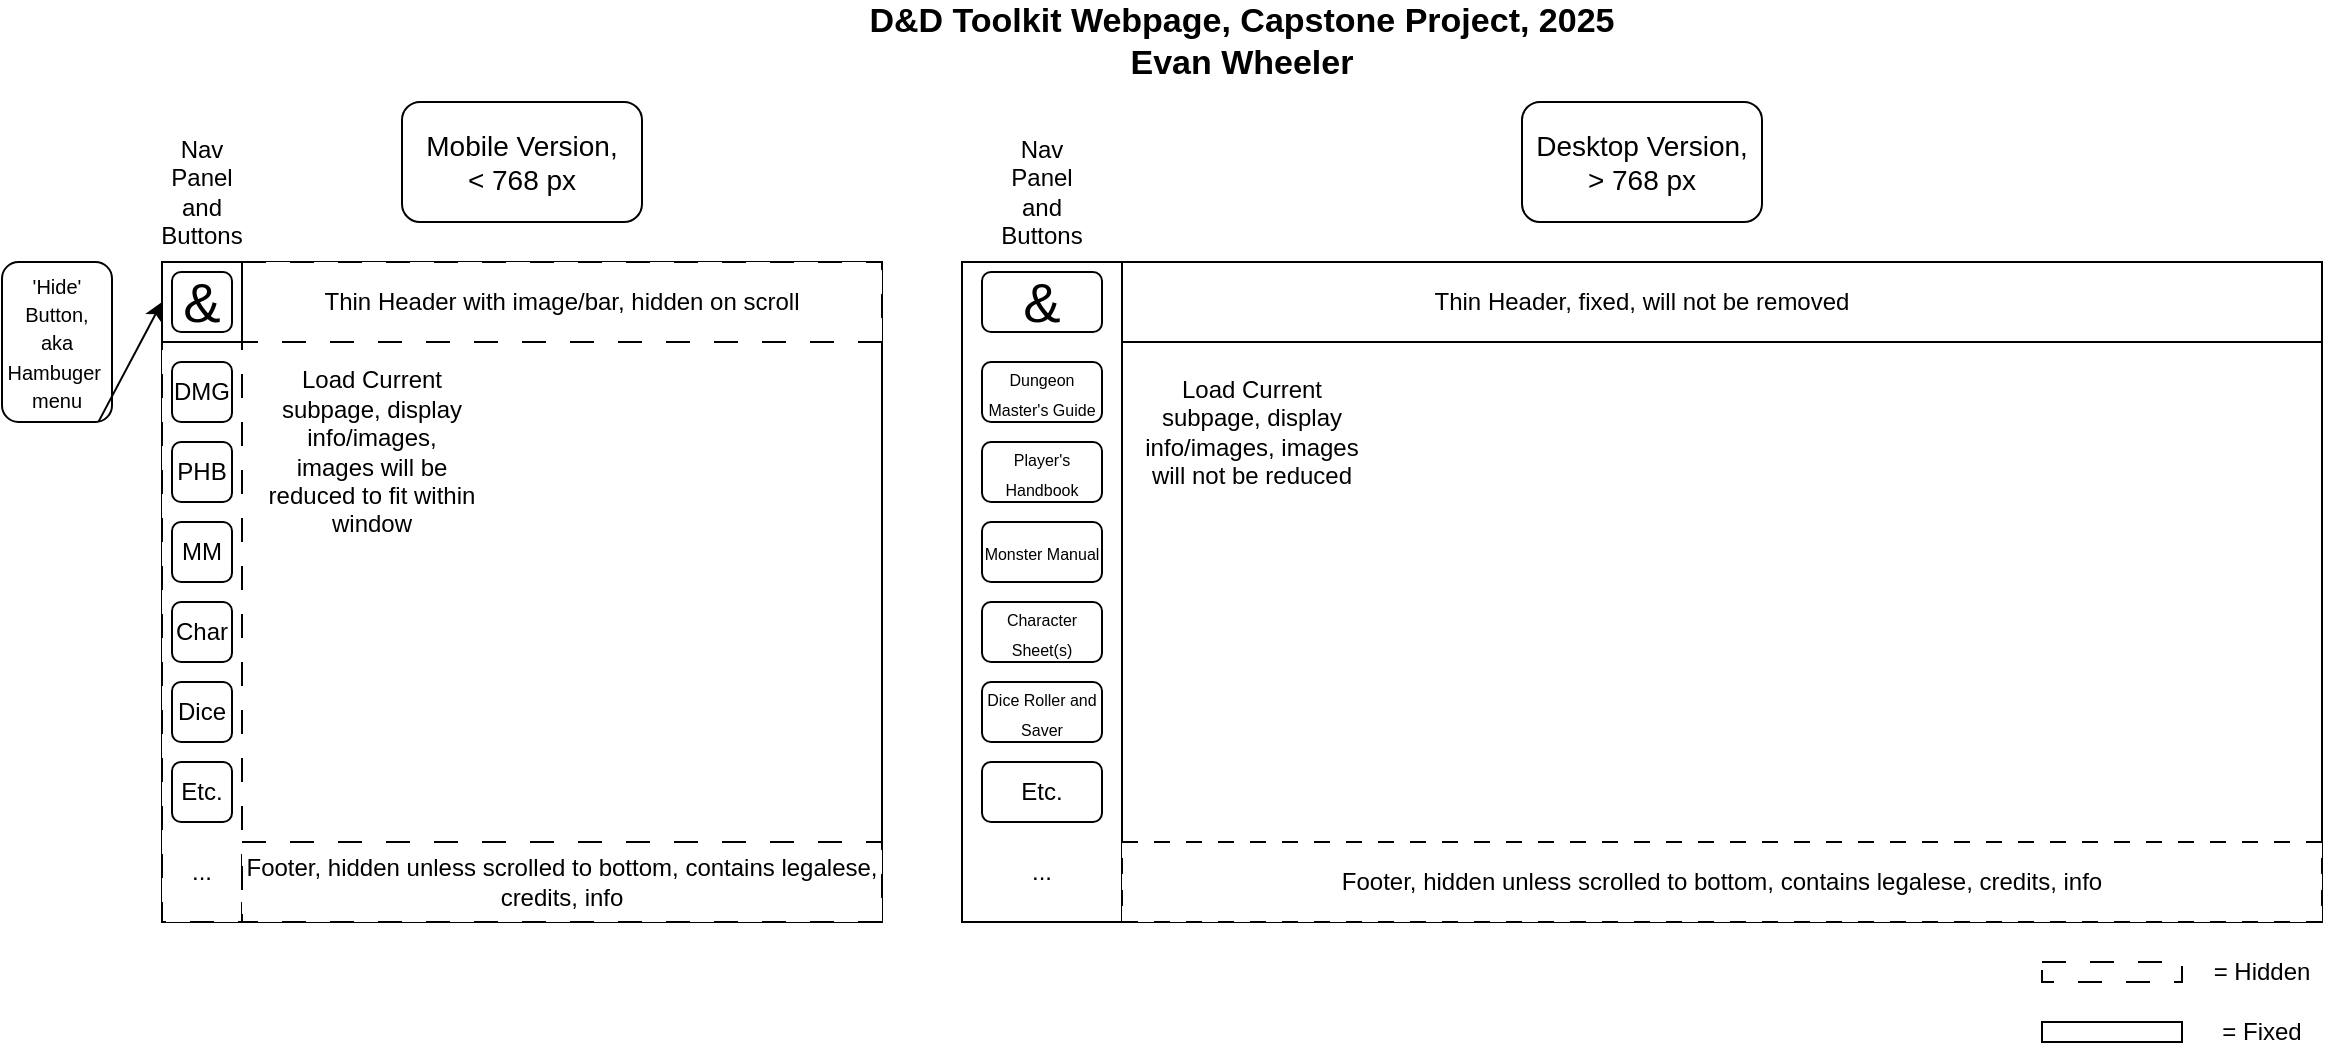 <mxfile version="27.1.6">
  <diagram name="Page-1" id="Nthi62DRn6deRU-0f1Of">
    <mxGraphModel dx="1377" dy="781" grid="1" gridSize="10" guides="1" tooltips="1" connect="1" arrows="1" fold="1" page="1" pageScale="1" pageWidth="850" pageHeight="1100" math="0" shadow="0" adaptiveColors="simple">
      <root>
        <mxCell id="0" />
        <mxCell id="1" parent="0" />
        <mxCell id="R_skdYYrgl4aK13wLpb1-3" value="&lt;div&gt;&lt;font style=&quot;font-size: 14px;&quot;&gt;Mobile Version,&lt;/font&gt;&lt;/div&gt;&lt;div&gt;&lt;font style=&quot;font-size: 14px;&quot;&gt;&amp;lt; 768 px&lt;/font&gt;&lt;/div&gt;" style="rounded=1;whiteSpace=wrap;html=1;fontFamily=Helvetica;" vertex="1" parent="1">
          <mxGeometry x="240" y="80" width="120" height="60" as="geometry" />
        </mxCell>
        <mxCell id="R_skdYYrgl4aK13wLpb1-4" value="&lt;div&gt;&lt;font style=&quot;font-size: 14px;&quot;&gt;Desktop&amp;nbsp;Version,&lt;/font&gt;&lt;/div&gt;&lt;div&gt;&lt;font style=&quot;font-size: 14px;&quot;&gt;&amp;gt; 768 px&lt;/font&gt;&lt;/div&gt;" style="rounded=1;whiteSpace=wrap;html=1;fontFamily=Helvetica;" vertex="1" parent="1">
          <mxGeometry x="800" y="80" width="120" height="60" as="geometry" />
        </mxCell>
        <mxCell id="R_skdYYrgl4aK13wLpb1-7" value="" style="rounded=0;whiteSpace=wrap;html=1;fontFamily=Helvetica;" vertex="1" parent="1">
          <mxGeometry x="120" y="160" width="360" height="330" as="geometry" />
        </mxCell>
        <mxCell id="R_skdYYrgl4aK13wLpb1-8" value="" style="rounded=0;whiteSpace=wrap;html=1;fontFamily=Helvetica;" vertex="1" parent="1">
          <mxGeometry x="520" y="160" width="680" height="330" as="geometry" />
        </mxCell>
        <mxCell id="R_skdYYrgl4aK13wLpb1-9" value="" style="rounded=0;whiteSpace=wrap;html=1;fontFamily=Helvetica;dashed=1;dashPattern=12 12;" vertex="1" parent="1">
          <mxGeometry x="120" y="160" width="40" height="330" as="geometry" />
        </mxCell>
        <mxCell id="R_skdYYrgl4aK13wLpb1-10" value="Thin Header, fixed, will not be removed" style="rounded=0;whiteSpace=wrap;html=1;fontFamily=Helvetica;" vertex="1" parent="1">
          <mxGeometry x="520" y="160" width="680" height="40" as="geometry" />
        </mxCell>
        <mxCell id="R_skdYYrgl4aK13wLpb1-12" value="DMG" style="rounded=1;whiteSpace=wrap;html=1;fontFamily=Helvetica;" vertex="1" parent="1">
          <mxGeometry x="125" y="210" width="30" height="30" as="geometry" />
        </mxCell>
        <mxCell id="R_skdYYrgl4aK13wLpb1-13" value="PHB" style="rounded=1;whiteSpace=wrap;html=1;fontFamily=Helvetica;" vertex="1" parent="1">
          <mxGeometry x="125" y="250" width="30" height="30" as="geometry" />
        </mxCell>
        <mxCell id="R_skdYYrgl4aK13wLpb1-14" value="MM" style="rounded=1;whiteSpace=wrap;html=1;fontFamily=Helvetica;" vertex="1" parent="1">
          <mxGeometry x="125" y="290" width="30" height="30" as="geometry" />
        </mxCell>
        <mxCell id="R_skdYYrgl4aK13wLpb1-15" value="Char" style="rounded=1;whiteSpace=wrap;html=1;fontFamily=Helvetica;" vertex="1" parent="1">
          <mxGeometry x="125" y="330" width="30" height="30" as="geometry" />
        </mxCell>
        <mxCell id="R_skdYYrgl4aK13wLpb1-16" value="Dice" style="rounded=1;whiteSpace=wrap;html=1;fontFamily=Helvetica;" vertex="1" parent="1">
          <mxGeometry x="125" y="370" width="30" height="30" as="geometry" />
        </mxCell>
        <mxCell id="R_skdYYrgl4aK13wLpb1-17" value="Etc." style="rounded=1;whiteSpace=wrap;html=1;fontFamily=Helvetica;" vertex="1" parent="1">
          <mxGeometry x="125" y="410" width="30" height="30" as="geometry" />
        </mxCell>
        <mxCell id="R_skdYYrgl4aK13wLpb1-18" value="Thin Header with image/bar, hidden on scroll" style="rounded=0;whiteSpace=wrap;html=1;fontFamily=Helvetica;dashed=1;dashPattern=12 12;" vertex="1" parent="1">
          <mxGeometry x="160" y="160" width="320" height="40" as="geometry" />
        </mxCell>
        <mxCell id="R_skdYYrgl4aK13wLpb1-19" value="Nav Panel and Buttons" style="text;html=1;align=center;verticalAlign=middle;whiteSpace=wrap;rounded=0;fontFamily=Helvetica;" vertex="1" parent="1">
          <mxGeometry x="120" y="90" width="40" height="70" as="geometry" />
        </mxCell>
        <mxCell id="R_skdYYrgl4aK13wLpb1-22" value="" style="rounded=0;whiteSpace=wrap;html=1;fontFamily=Helvetica;" vertex="1" parent="1">
          <mxGeometry x="120" y="160" width="40" height="40" as="geometry" />
        </mxCell>
        <mxCell id="R_skdYYrgl4aK13wLpb1-11" value="&lt;font style=&quot;font-size: 28px;&quot;&gt;&amp;amp;&lt;/font&gt;" style="rounded=1;whiteSpace=wrap;html=1;fontFamily=Helvetica;" vertex="1" parent="1">
          <mxGeometry x="125" y="165" width="30" height="30" as="geometry" />
        </mxCell>
        <mxCell id="R_skdYYrgl4aK13wLpb1-23" value="..." style="text;html=1;align=center;verticalAlign=middle;whiteSpace=wrap;rounded=0;fontFamily=Helvetica;" vertex="1" parent="1">
          <mxGeometry x="120" y="450" width="40" height="30" as="geometry" />
        </mxCell>
        <mxCell id="R_skdYYrgl4aK13wLpb1-26" value="" style="rounded=0;whiteSpace=wrap;html=1;fontFamily=Helvetica;" vertex="1" parent="1">
          <mxGeometry x="520" y="160" width="80" height="330" as="geometry" />
        </mxCell>
        <mxCell id="R_skdYYrgl4aK13wLpb1-29" value="&lt;font style=&quot;font-size: 8px;&quot;&gt;Dungeon Master&#39;s Guide&lt;/font&gt;" style="rounded=1;whiteSpace=wrap;html=1;fontFamily=Helvetica;" vertex="1" parent="1">
          <mxGeometry x="530" y="210" width="60" height="30" as="geometry" />
        </mxCell>
        <mxCell id="R_skdYYrgl4aK13wLpb1-30" value="&lt;font style=&quot;font-size: 8px;&quot;&gt;Player&#39;s Handbook&lt;/font&gt;" style="rounded=1;whiteSpace=wrap;html=1;fontFamily=Helvetica;" vertex="1" parent="1">
          <mxGeometry x="530" y="250" width="60" height="30" as="geometry" />
        </mxCell>
        <mxCell id="R_skdYYrgl4aK13wLpb1-31" value="&lt;font style=&quot;font-size: 8px;&quot;&gt;Monster Manual&lt;/font&gt;" style="rounded=1;whiteSpace=wrap;html=1;fontFamily=Helvetica;" vertex="1" parent="1">
          <mxGeometry x="530" y="290" width="60" height="30" as="geometry" />
        </mxCell>
        <mxCell id="R_skdYYrgl4aK13wLpb1-32" value="&lt;font style=&quot;font-size: 8px;&quot;&gt;Character Sheet(s)&lt;/font&gt;" style="rounded=1;whiteSpace=wrap;html=1;fontFamily=Helvetica;" vertex="1" parent="1">
          <mxGeometry x="530" y="330" width="60" height="30" as="geometry" />
        </mxCell>
        <mxCell id="R_skdYYrgl4aK13wLpb1-33" value="&lt;font style=&quot;font-size: 8px;&quot;&gt;Dice Roller and Saver&lt;/font&gt;" style="rounded=1;whiteSpace=wrap;html=1;fontFamily=Helvetica;" vertex="1" parent="1">
          <mxGeometry x="530" y="370" width="60" height="30" as="geometry" />
        </mxCell>
        <mxCell id="R_skdYYrgl4aK13wLpb1-34" value="Etc." style="rounded=1;whiteSpace=wrap;html=1;fontFamily=Helvetica;" vertex="1" parent="1">
          <mxGeometry x="530" y="410" width="60" height="30" as="geometry" />
        </mxCell>
        <mxCell id="R_skdYYrgl4aK13wLpb1-36" value="&lt;font style=&quot;font-size: 28px;&quot;&gt;&amp;amp;&lt;/font&gt;" style="rounded=1;whiteSpace=wrap;html=1;fontFamily=Helvetica;" vertex="1" parent="1">
          <mxGeometry x="530" y="165" width="60" height="30" as="geometry" />
        </mxCell>
        <mxCell id="R_skdYYrgl4aK13wLpb1-37" value="..." style="text;html=1;align=center;verticalAlign=middle;whiteSpace=wrap;rounded=0;fontFamily=Helvetica;" vertex="1" parent="1">
          <mxGeometry x="540" y="450" width="40" height="30" as="geometry" />
        </mxCell>
        <mxCell id="R_skdYYrgl4aK13wLpb1-38" value="Nav Panel and Buttons" style="text;html=1;align=center;verticalAlign=middle;whiteSpace=wrap;rounded=0;fontFamily=Helvetica;" vertex="1" parent="1">
          <mxGeometry x="540" y="90" width="40" height="70" as="geometry" />
        </mxCell>
        <mxCell id="R_skdYYrgl4aK13wLpb1-41" value="&lt;div&gt;&lt;font style=&quot;font-size: 10px;&quot;&gt;&#39;Hide&#39; Button,&lt;/font&gt;&lt;/div&gt;&lt;div&gt;&lt;font style=&quot;font-size: 10px;&quot;&gt;aka Hambuger&amp;nbsp;&lt;/font&gt;&lt;/div&gt;&lt;div&gt;&lt;font style=&quot;font-size: 10px;&quot;&gt;menu&lt;/font&gt;&lt;/div&gt;" style="rounded=1;whiteSpace=wrap;html=1;fontFamily=Helvetica;" vertex="1" parent="1">
          <mxGeometry x="40" y="160" width="55" height="80" as="geometry" />
        </mxCell>
        <mxCell id="R_skdYYrgl4aK13wLpb1-42" value="" style="endArrow=classic;html=1;rounded=0;exitX=0.879;exitY=0.996;exitDx=0;exitDy=0;entryX=0;entryY=0.5;entryDx=0;entryDy=0;exitPerimeter=0;fontFamily=Helvetica;" edge="1" parent="1" source="R_skdYYrgl4aK13wLpb1-41" target="R_skdYYrgl4aK13wLpb1-22">
          <mxGeometry width="50" height="50" relative="1" as="geometry">
            <mxPoint x="40" y="360" as="sourcePoint" />
            <mxPoint x="90" y="310" as="targetPoint" />
          </mxGeometry>
        </mxCell>
        <mxCell id="R_skdYYrgl4aK13wLpb1-44" value="&lt;div&gt;Load Current subpage, display info/images,&lt;/div&gt;&lt;div&gt;images will be reduced to fit within window&lt;/div&gt;" style="text;html=1;align=center;verticalAlign=middle;whiteSpace=wrap;rounded=0;fontFamily=Helvetica;" vertex="1" parent="1">
          <mxGeometry x="170" y="210" width="110" height="90" as="geometry" />
        </mxCell>
        <mxCell id="R_skdYYrgl4aK13wLpb1-45" value="Load Current subpage, display info/images, images will not be reduced" style="text;html=1;align=center;verticalAlign=middle;whiteSpace=wrap;rounded=0;fontFamily=Helvetica;" vertex="1" parent="1">
          <mxGeometry x="610" y="210" width="110" height="70" as="geometry" />
        </mxCell>
        <mxCell id="R_skdYYrgl4aK13wLpb1-46" value="Footer, hidden unless scrolled to bottom, contains legalese, credits, info" style="rounded=0;whiteSpace=wrap;html=1;fontFamily=Helvetica;dashed=1;dashPattern=12 12;" vertex="1" parent="1">
          <mxGeometry x="160" y="450" width="320" height="40" as="geometry" />
        </mxCell>
        <mxCell id="R_skdYYrgl4aK13wLpb1-47" value="Footer, hidden unless scrolled to bottom, contains legalese, credits, info" style="rounded=0;whiteSpace=wrap;html=1;fontFamily=Helvetica;dashed=1;dashPattern=8 8;" vertex="1" parent="1">
          <mxGeometry x="600" y="450" width="600" height="40" as="geometry" />
        </mxCell>
        <mxCell id="R_skdYYrgl4aK13wLpb1-49" value="&lt;font style=&quot;font-size: 17px;&quot;&gt;&lt;b&gt;D&amp;amp;D Toolkit Webpage, Capstone Project, 2025&lt;br&gt;Evan Wheeler&lt;/b&gt;&lt;/font&gt;" style="text;html=1;align=center;verticalAlign=middle;whiteSpace=wrap;rounded=0;fontFamily=Helvetica;" vertex="1" parent="1">
          <mxGeometry x="460" y="30" width="400" height="40" as="geometry" />
        </mxCell>
        <mxCell id="R_skdYYrgl4aK13wLpb1-50" value="" style="rounded=0;whiteSpace=wrap;html=1;dashed=1;dashPattern=12 12;" vertex="1" parent="1">
          <mxGeometry x="1060" y="510" width="70" height="10" as="geometry" />
        </mxCell>
        <mxCell id="R_skdYYrgl4aK13wLpb1-52" value="" style="rounded=0;whiteSpace=wrap;html=1;" vertex="1" parent="1">
          <mxGeometry x="1060" y="540" width="70" height="10" as="geometry" />
        </mxCell>
        <mxCell id="R_skdYYrgl4aK13wLpb1-53" value="= Hidden" style="text;html=1;align=center;verticalAlign=middle;whiteSpace=wrap;rounded=0;" vertex="1" parent="1">
          <mxGeometry x="1140" y="500" width="60" height="30" as="geometry" />
        </mxCell>
        <mxCell id="R_skdYYrgl4aK13wLpb1-54" value="= Fixed" style="text;html=1;align=center;verticalAlign=middle;whiteSpace=wrap;rounded=0;" vertex="1" parent="1">
          <mxGeometry x="1140" y="530" width="60" height="30" as="geometry" />
        </mxCell>
      </root>
    </mxGraphModel>
  </diagram>
</mxfile>
